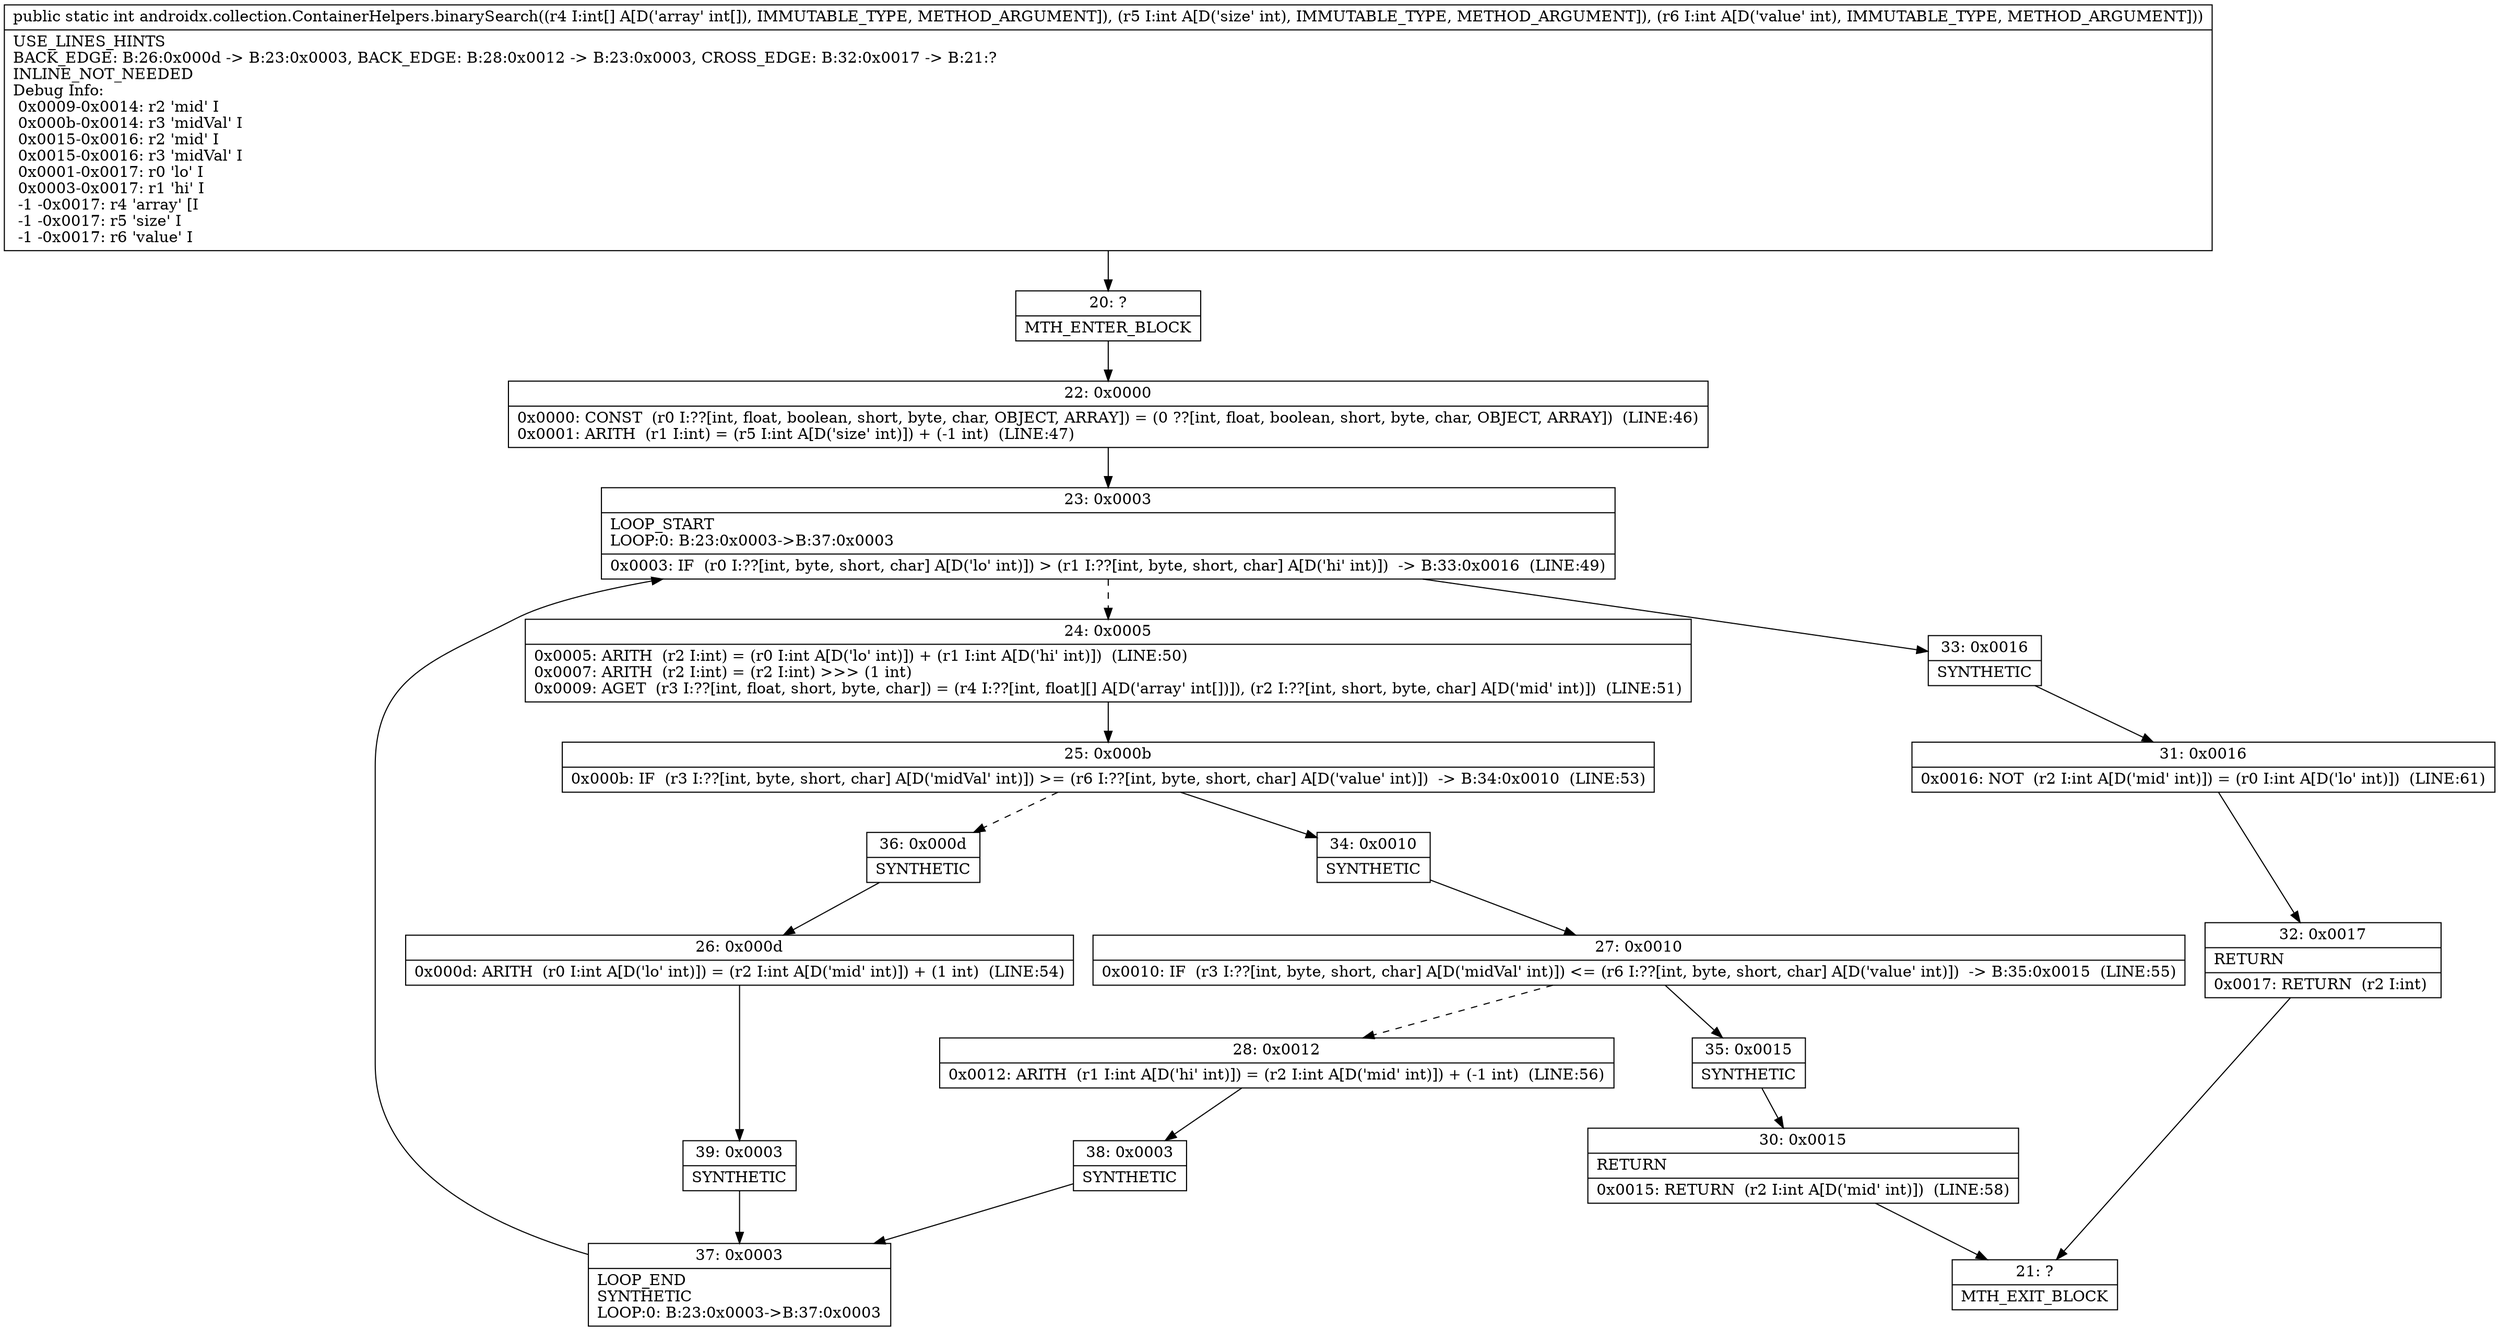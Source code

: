 digraph "CFG forandroidx.collection.ContainerHelpers.binarySearch([III)I" {
Node_20 [shape=record,label="{20\:\ ?|MTH_ENTER_BLOCK\l}"];
Node_22 [shape=record,label="{22\:\ 0x0000|0x0000: CONST  (r0 I:??[int, float, boolean, short, byte, char, OBJECT, ARRAY]) = (0 ??[int, float, boolean, short, byte, char, OBJECT, ARRAY])  (LINE:46)\l0x0001: ARITH  (r1 I:int) = (r5 I:int A[D('size' int)]) + (\-1 int)  (LINE:47)\l}"];
Node_23 [shape=record,label="{23\:\ 0x0003|LOOP_START\lLOOP:0: B:23:0x0003\-\>B:37:0x0003\l|0x0003: IF  (r0 I:??[int, byte, short, char] A[D('lo' int)]) \> (r1 I:??[int, byte, short, char] A[D('hi' int)])  \-\> B:33:0x0016  (LINE:49)\l}"];
Node_24 [shape=record,label="{24\:\ 0x0005|0x0005: ARITH  (r2 I:int) = (r0 I:int A[D('lo' int)]) + (r1 I:int A[D('hi' int)])  (LINE:50)\l0x0007: ARITH  (r2 I:int) = (r2 I:int) \>\>\> (1 int) \l0x0009: AGET  (r3 I:??[int, float, short, byte, char]) = (r4 I:??[int, float][] A[D('array' int[])]), (r2 I:??[int, short, byte, char] A[D('mid' int)])  (LINE:51)\l}"];
Node_25 [shape=record,label="{25\:\ 0x000b|0x000b: IF  (r3 I:??[int, byte, short, char] A[D('midVal' int)]) \>= (r6 I:??[int, byte, short, char] A[D('value' int)])  \-\> B:34:0x0010  (LINE:53)\l}"];
Node_34 [shape=record,label="{34\:\ 0x0010|SYNTHETIC\l}"];
Node_27 [shape=record,label="{27\:\ 0x0010|0x0010: IF  (r3 I:??[int, byte, short, char] A[D('midVal' int)]) \<= (r6 I:??[int, byte, short, char] A[D('value' int)])  \-\> B:35:0x0015  (LINE:55)\l}"];
Node_28 [shape=record,label="{28\:\ 0x0012|0x0012: ARITH  (r1 I:int A[D('hi' int)]) = (r2 I:int A[D('mid' int)]) + (\-1 int)  (LINE:56)\l}"];
Node_38 [shape=record,label="{38\:\ 0x0003|SYNTHETIC\l}"];
Node_37 [shape=record,label="{37\:\ 0x0003|LOOP_END\lSYNTHETIC\lLOOP:0: B:23:0x0003\-\>B:37:0x0003\l}"];
Node_35 [shape=record,label="{35\:\ 0x0015|SYNTHETIC\l}"];
Node_30 [shape=record,label="{30\:\ 0x0015|RETURN\l|0x0015: RETURN  (r2 I:int A[D('mid' int)])  (LINE:58)\l}"];
Node_21 [shape=record,label="{21\:\ ?|MTH_EXIT_BLOCK\l}"];
Node_36 [shape=record,label="{36\:\ 0x000d|SYNTHETIC\l}"];
Node_26 [shape=record,label="{26\:\ 0x000d|0x000d: ARITH  (r0 I:int A[D('lo' int)]) = (r2 I:int A[D('mid' int)]) + (1 int)  (LINE:54)\l}"];
Node_39 [shape=record,label="{39\:\ 0x0003|SYNTHETIC\l}"];
Node_33 [shape=record,label="{33\:\ 0x0016|SYNTHETIC\l}"];
Node_31 [shape=record,label="{31\:\ 0x0016|0x0016: NOT  (r2 I:int A[D('mid' int)]) = (r0 I:int A[D('lo' int)])  (LINE:61)\l}"];
Node_32 [shape=record,label="{32\:\ 0x0017|RETURN\l|0x0017: RETURN  (r2 I:int) \l}"];
MethodNode[shape=record,label="{public static int androidx.collection.ContainerHelpers.binarySearch((r4 I:int[] A[D('array' int[]), IMMUTABLE_TYPE, METHOD_ARGUMENT]), (r5 I:int A[D('size' int), IMMUTABLE_TYPE, METHOD_ARGUMENT]), (r6 I:int A[D('value' int), IMMUTABLE_TYPE, METHOD_ARGUMENT]))  | USE_LINES_HINTS\lBACK_EDGE: B:26:0x000d \-\> B:23:0x0003, BACK_EDGE: B:28:0x0012 \-\> B:23:0x0003, CROSS_EDGE: B:32:0x0017 \-\> B:21:?\lINLINE_NOT_NEEDED\lDebug Info:\l  0x0009\-0x0014: r2 'mid' I\l  0x000b\-0x0014: r3 'midVal' I\l  0x0015\-0x0016: r2 'mid' I\l  0x0015\-0x0016: r3 'midVal' I\l  0x0001\-0x0017: r0 'lo' I\l  0x0003\-0x0017: r1 'hi' I\l  \-1 \-0x0017: r4 'array' [I\l  \-1 \-0x0017: r5 'size' I\l  \-1 \-0x0017: r6 'value' I\l}"];
MethodNode -> Node_20;Node_20 -> Node_22;
Node_22 -> Node_23;
Node_23 -> Node_24[style=dashed];
Node_23 -> Node_33;
Node_24 -> Node_25;
Node_25 -> Node_34;
Node_25 -> Node_36[style=dashed];
Node_34 -> Node_27;
Node_27 -> Node_28[style=dashed];
Node_27 -> Node_35;
Node_28 -> Node_38;
Node_38 -> Node_37;
Node_37 -> Node_23;
Node_35 -> Node_30;
Node_30 -> Node_21;
Node_36 -> Node_26;
Node_26 -> Node_39;
Node_39 -> Node_37;
Node_33 -> Node_31;
Node_31 -> Node_32;
Node_32 -> Node_21;
}

